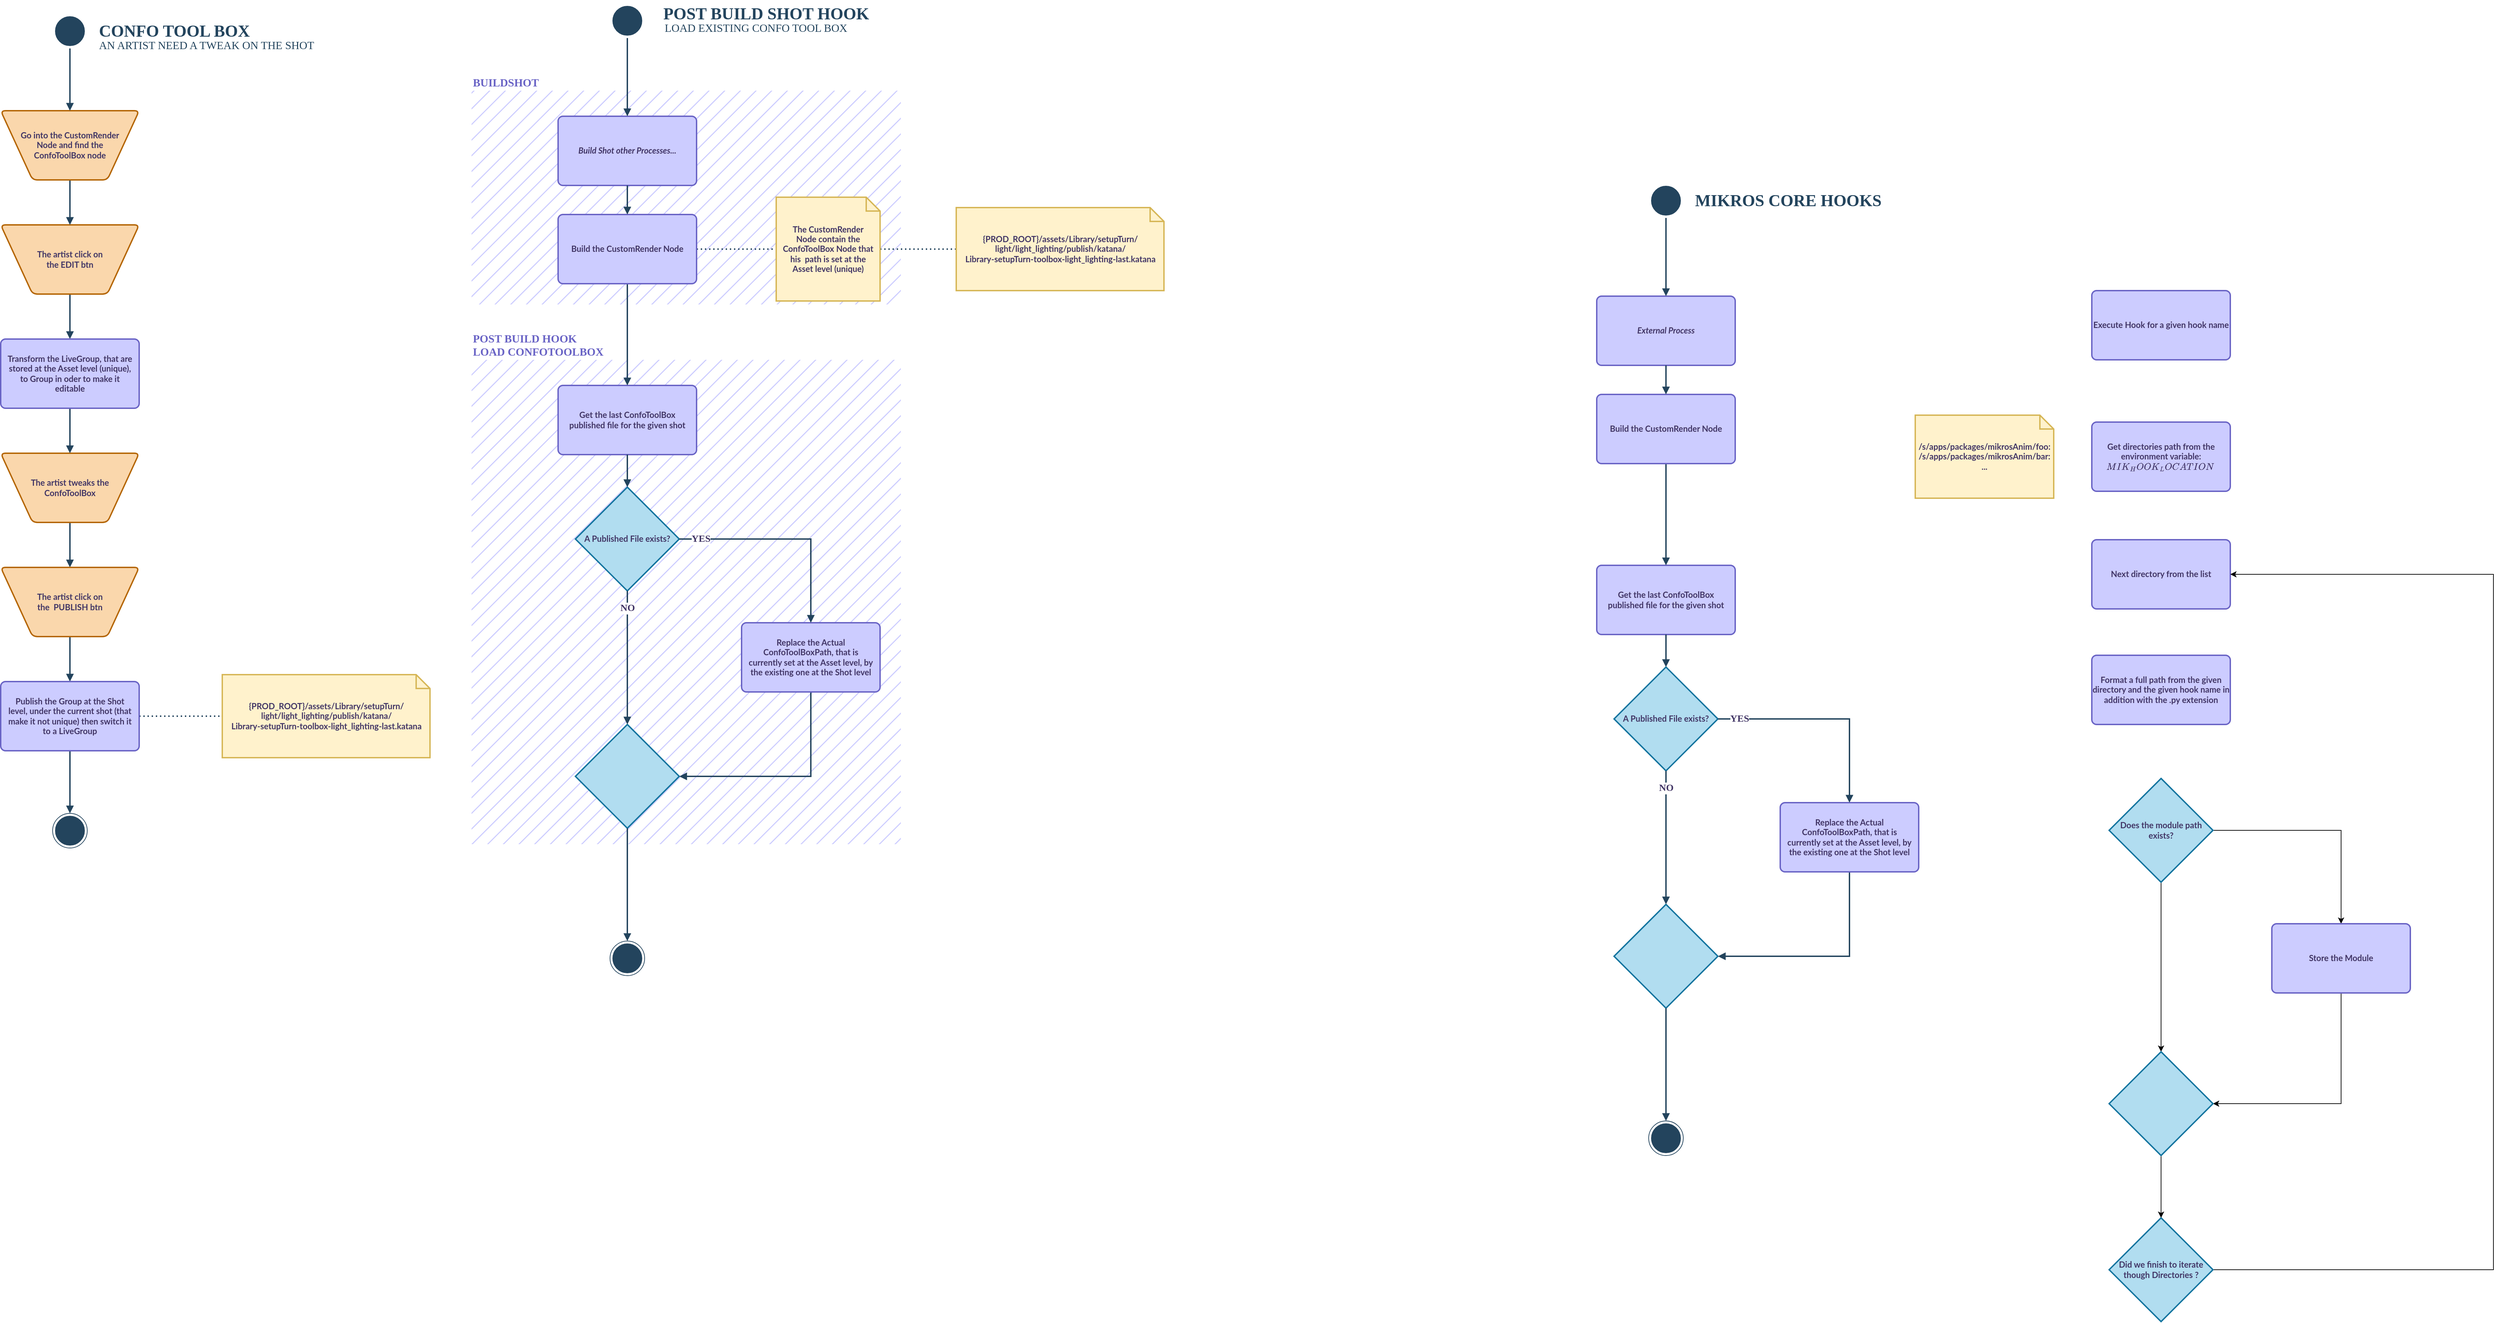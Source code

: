 <mxfile version="20.5.1" type="github">
  <diagram id="CM5r0V0yMCtf2sxqWUX7" name="Page-1">
    <mxGraphModel dx="2831" dy="1196" grid="1" gridSize="20" guides="1" tooltips="1" connect="1" arrows="1" fold="1" page="0" pageScale="1" pageWidth="827" pageHeight="1169" math="0" shadow="0">
      <root>
        <mxCell id="0" />
        <mxCell id="1" parent="0" />
        <mxCell id="0qbXLlaw61yAoVdNJTFS-60" value="&lt;font&gt;POST BUILD HOOK&lt;br&gt;LOAD CONFOTOOLBOX&lt;br&gt;&lt;/font&gt;" style="rounded=0;whiteSpace=wrap;html=1;strokeColor=none;fontFamily=Montserrat;fontSource=https%3A%2F%2Ffonts.googleapis.com%2Fcss%3Ffamily%3DMontserrat;fontSize=16;fontColor=#6963C5;fillColor=#CCCCFF;fillStyle=hatch;strokeWidth=1;labelPosition=center;verticalLabelPosition=top;align=left;verticalAlign=bottom;fontStyle=1" parent="1" vertex="1">
          <mxGeometry x="-60" y="540" width="620" height="700" as="geometry" />
        </mxCell>
        <mxCell id="0qbXLlaw61yAoVdNJTFS-61" value="&lt;font&gt;BUILDSHOT&lt;/font&gt;" style="rounded=0;whiteSpace=wrap;html=1;strokeColor=none;fontFamily=Montserrat;fontSource=https%3A%2F%2Ffonts.googleapis.com%2Fcss%3Ffamily%3DMontserrat;fontSize=16;fontColor=#6963C5;fillColor=#CCCCFF;fillStyle=hatch;strokeWidth=1;labelPosition=center;verticalLabelPosition=top;align=left;verticalAlign=bottom;fontStyle=1" parent="1" vertex="1">
          <mxGeometry x="-60" y="151" width="620" height="309" as="geometry" />
        </mxCell>
        <mxCell id="0qbXLlaw61yAoVdNJTFS-62" value="" style="ellipse;html=1;shape=startState;fillColor=#23445D;strokeColor=#23445d;aspect=fixed;" parent="1" vertex="1">
          <mxGeometry x="140" y="25" width="50" height="50" as="geometry" />
        </mxCell>
        <mxCell id="0qbXLlaw61yAoVdNJTFS-63" value="" style="ellipse;html=1;shape=endState;fillColor=#23445D;strokeColor=#23445d;aspect=fixed;" parent="1" vertex="1">
          <mxGeometry x="140" y="1380" width="50" height="50" as="geometry" />
        </mxCell>
        <mxCell id="0qbXLlaw61yAoVdNJTFS-64" value="&lt;font color=&quot;#413565&quot;&gt;A Published File exists?&lt;/font&gt;" style="strokeWidth=2;html=1;shape=mxgraph.flowchart.decision;whiteSpace=wrap;strokeColor=#10739e;fontFamily=Lato;fontSource=https%3A%2F%2Ffonts.googleapis.com%2Fcss%3Ffamily%3DLato;fillColor=#b1ddf0;aspect=fixed;fontStyle=1" parent="1" vertex="1">
          <mxGeometry x="90" y="724" width="150" height="150" as="geometry" />
        </mxCell>
        <mxCell id="0qbXLlaw61yAoVdNJTFS-66" value="" style="strokeWidth=2;html=1;shape=mxgraph.flowchart.decision;whiteSpace=wrap;strokeColor=#10739e;fontFamily=Lato;fontSource=https%3A%2F%2Ffonts.googleapis.com%2Fcss%3Ffamily%3DLato;fillColor=#b1ddf0;aspect=fixed;" parent="1" vertex="1">
          <mxGeometry x="90" y="1067" width="150" height="150" as="geometry" />
        </mxCell>
        <mxCell id="0qbXLlaw61yAoVdNJTFS-67" style="edgeStyle=orthogonalEdgeStyle;rounded=0;orthogonalLoop=1;jettySize=auto;html=1;entryX=0.5;entryY=0;entryDx=0;entryDy=0;entryPerimeter=0;strokeColor=#23445D;strokeWidth=2;fontFamily=Montserrat;fontSource=https%3A%2F%2Ffonts.googleapis.com%2Fcss%3Ffamily%3DMontserrat;fontColor=#413565;fillColor=#bac8d3;endArrow=block;endFill=1;" parent="1" source="0qbXLlaw61yAoVdNJTFS-64" target="0qbXLlaw61yAoVdNJTFS-66" edge="1">
          <mxGeometry relative="1" as="geometry" />
        </mxCell>
        <mxCell id="0qbXLlaw61yAoVdNJTFS-68" value="NO" style="edgeLabel;html=1;align=center;verticalAlign=middle;resizable=0;points=[];fontFamily=Montserrat;fontColor=#413565;fontStyle=1;fontSize=14;" parent="0qbXLlaw61yAoVdNJTFS-67" vertex="1" connectable="0">
          <mxGeometry x="-0.844" y="-2" relative="1" as="geometry">
            <mxPoint x="2" y="10" as="offset" />
          </mxGeometry>
        </mxCell>
        <mxCell id="0qbXLlaw61yAoVdNJTFS-69" style="edgeStyle=orthogonalEdgeStyle;rounded=0;orthogonalLoop=1;jettySize=auto;html=1;entryX=1;entryY=0.5;entryDx=0;entryDy=0;entryPerimeter=0;strokeColor=#23445D;strokeWidth=2;fontFamily=Montserrat;fontSource=https%3A%2F%2Ffonts.googleapis.com%2Fcss%3Ffamily%3DMontserrat;fontSize=16;fontColor=#6963C5;exitX=0.5;exitY=1;exitDx=0;exitDy=0;endArrow=block;endFill=1;" parent="1" source="0qbXLlaw61yAoVdNJTFS-70" target="0qbXLlaw61yAoVdNJTFS-66" edge="1">
          <mxGeometry relative="1" as="geometry" />
        </mxCell>
        <mxCell id="0qbXLlaw61yAoVdNJTFS-70" value="&lt;font color=&quot;#413565&quot;&gt;Replace the Actual ConfoToolBoxPath, that is currently set at the Asset level, by the existing one at the Shot level&lt;/font&gt;" style="rounded=1;whiteSpace=wrap;html=1;absoluteArcSize=1;arcSize=14;strokeWidth=2;strokeColor=#6963C5;fillColor=#CCCCFF;fontFamily=Lato;fontSource=https%3A%2F%2Ffonts.googleapis.com%2Fcss%3Ffamily%3DLato;fontStyle=1;aspect=fixed;spacing=10;" parent="1" vertex="1">
          <mxGeometry x="330" y="920" width="200" height="100" as="geometry" />
        </mxCell>
        <mxCell id="0qbXLlaw61yAoVdNJTFS-71" value="" style="edgeStyle=orthogonalEdgeStyle;rounded=0;orthogonalLoop=1;jettySize=auto;html=1;entryX=0.5;entryY=0;entryDx=0;entryDy=0;strokeColor=#23445D;strokeWidth=2;fontFamily=Montserrat;fontSource=https%3A%2F%2Ffonts.googleapis.com%2Fcss%3Ffamily%3DMontserrat;fontColor=#413565;fillColor=#bac8d3;endArrow=block;endFill=1;" parent="1" source="0qbXLlaw61yAoVdNJTFS-64" target="0qbXLlaw61yAoVdNJTFS-70" edge="1">
          <mxGeometry relative="1" as="geometry">
            <mxPoint x="225.0" y="909.059" as="sourcePoint" />
            <mxPoint x="405.0" y="1115.0" as="targetPoint" />
          </mxGeometry>
        </mxCell>
        <mxCell id="0qbXLlaw61yAoVdNJTFS-72" value="YES" style="edgeLabel;html=1;align=center;verticalAlign=middle;resizable=0;points=[];fontFamily=Montserrat;fontColor=#413565;fontStyle=1;fontSize=14;spacingTop=0;" parent="0qbXLlaw61yAoVdNJTFS-71" vertex="1" connectable="0">
          <mxGeometry x="-0.63" y="5" relative="1" as="geometry">
            <mxPoint x="-27" y="5" as="offset" />
          </mxGeometry>
        </mxCell>
        <mxCell id="0qbXLlaw61yAoVdNJTFS-73" value="POST BUILD SHOT HOOK" style="text;html=1;align=left;verticalAlign=middle;resizable=0;points=[];autosize=1;strokeColor=none;fillColor=none;fontSize=24;fontFamily=Montserrat;fontColor=#23445D;fontStyle=1" parent="1" vertex="1">
          <mxGeometry x="215" y="20" width="340" height="40" as="geometry" />
        </mxCell>
        <mxCell id="0qbXLlaw61yAoVdNJTFS-74" value="LOAD EXISTING CONFO TOOL BOX" style="text;html=1;align=left;verticalAlign=middle;resizable=0;points=[];autosize=1;strokeColor=none;fillColor=none;fontSize=16;fontFamily=Montserrat;fontColor=#23445D;fontStyle=0" parent="1" vertex="1">
          <mxGeometry x="217" y="40" width="320" height="40" as="geometry" />
        </mxCell>
        <mxCell id="0qbXLlaw61yAoVdNJTFS-76" value="" style="edgeStyle=orthogonalEdgeStyle;rounded=0;orthogonalLoop=1;jettySize=auto;html=1;strokeColor=#23445D;strokeWidth=2;fontFamily=Montserrat;fontSource=https%3A%2F%2Ffonts.googleapis.com%2Fcss%3Ffamily%3DMontserrat;fontColor=#413565;fillColor=#bac8d3;endArrow=block;endFill=1;entryX=0.5;entryY=0;entryDx=0;entryDy=0;" parent="1" source="0qbXLlaw61yAoVdNJTFS-66" target="0qbXLlaw61yAoVdNJTFS-63" edge="1">
          <mxGeometry relative="1" as="geometry">
            <mxPoint x="165.0" y="1114" as="sourcePoint" />
            <mxPoint x="165" y="1317.0" as="targetPoint" />
          </mxGeometry>
        </mxCell>
        <mxCell id="0qbXLlaw61yAoVdNJTFS-77" value="&lt;font color=&quot;#413565&quot;&gt;&lt;b&gt;&lt;i&gt;Build Shot other Processes...&lt;br&gt;&lt;/i&gt;&lt;/b&gt;&lt;/font&gt;" style="rounded=1;whiteSpace=wrap;html=1;absoluteArcSize=1;arcSize=14;strokeWidth=2;strokeColor=#6963C5;fillColor=#CCCCFF;fontFamily=Lato;fontSource=https%3A%2F%2Ffonts.googleapis.com%2Fcss%3Ffamily%3DLato;fontStyle=0;aspect=fixed;" parent="1" vertex="1">
          <mxGeometry x="65" y="188" width="200" height="100" as="geometry" />
        </mxCell>
        <mxCell id="0qbXLlaw61yAoVdNJTFS-78" value="" style="edgeStyle=orthogonalEdgeStyle;rounded=0;orthogonalLoop=1;jettySize=auto;html=1;strokeColor=#23445D;strokeWidth=2;fontFamily=Montserrat;fontSource=https%3A%2F%2Ffonts.googleapis.com%2Fcss%3Ffamily%3DMontserrat;fontColor=#413565;fillColor=#bac8d3;endArrow=block;endFill=1;" parent="1" source="0qbXLlaw61yAoVdNJTFS-62" target="0qbXLlaw61yAoVdNJTFS-77" edge="1">
          <mxGeometry relative="1" as="geometry" />
        </mxCell>
        <mxCell id="0qbXLlaw61yAoVdNJTFS-83" value="&lt;font color=&quot;#413565&quot;&gt;Get the last ConfoToolBox published file for the given shot&lt;/font&gt;" style="rounded=1;whiteSpace=wrap;html=1;absoluteArcSize=1;arcSize=14;strokeWidth=2;strokeColor=#6963C5;fillColor=#CCCCFF;fontFamily=Lato;fontSource=https%3A%2F%2Ffonts.googleapis.com%2Fcss%3Ffamily%3DLato;fontStyle=1;aspect=fixed;spacing=10;" parent="1" vertex="1">
          <mxGeometry x="65" y="577" width="200" height="100" as="geometry" />
        </mxCell>
        <mxCell id="0qbXLlaw61yAoVdNJTFS-85" style="edgeStyle=orthogonalEdgeStyle;rounded=0;orthogonalLoop=1;jettySize=auto;html=1;entryX=0.5;entryY=0;entryDx=0;entryDy=0;entryPerimeter=0;strokeColor=#23445D;strokeWidth=2;fontFamily=Montserrat;fontSource=https%3A%2F%2Ffonts.googleapis.com%2Fcss%3Ffamily%3DMontserrat;fontSize=16;fontColor=#333333;startArrow=none;endArrow=block;endFill=1;" parent="1" source="0qbXLlaw61yAoVdNJTFS-83" target="0qbXLlaw61yAoVdNJTFS-64" edge="1">
          <mxGeometry relative="1" as="geometry" />
        </mxCell>
        <mxCell id="0qbXLlaw61yAoVdNJTFS-116" style="edgeStyle=orthogonalEdgeStyle;rounded=0;orthogonalLoop=1;jettySize=auto;html=1;entryX=0;entryY=0.5;entryDx=0;entryDy=0;entryPerimeter=0;strokeColor=#23445D;strokeWidth=2;dashed=1;dashPattern=1 2;endArrow=none;endFill=0;" parent="1" source="0qbXLlaw61yAoVdNJTFS-87" target="0qbXLlaw61yAoVdNJTFS-115" edge="1">
          <mxGeometry relative="1" as="geometry" />
        </mxCell>
        <mxCell id="0qbXLlaw61yAoVdNJTFS-117" style="edgeStyle=orthogonalEdgeStyle;rounded=0;orthogonalLoop=1;jettySize=auto;html=1;entryX=0.5;entryY=0;entryDx=0;entryDy=0;strokeColor=#23445D;strokeWidth=2;endArrow=block;endFill=1;" parent="1" source="0qbXLlaw61yAoVdNJTFS-87" target="0qbXLlaw61yAoVdNJTFS-83" edge="1">
          <mxGeometry relative="1" as="geometry" />
        </mxCell>
        <mxCell id="0qbXLlaw61yAoVdNJTFS-87" value="&lt;font color=&quot;#413565&quot;&gt;&lt;b&gt;Build the CustomRender Node&lt;br&gt;&lt;/b&gt;&lt;/font&gt;" style="rounded=1;whiteSpace=wrap;html=1;absoluteArcSize=1;arcSize=14;strokeWidth=2;strokeColor=#6963C5;fillColor=#CCCCFF;fontFamily=Lato;fontSource=https%3A%2F%2Ffonts.googleapis.com%2Fcss%3Ffamily%3DLato;fontStyle=0;aspect=fixed;spacing=10;" parent="1" vertex="1">
          <mxGeometry x="65" y="330" width="200" height="100" as="geometry" />
        </mxCell>
        <mxCell id="0qbXLlaw61yAoVdNJTFS-88" value="" style="edgeStyle=orthogonalEdgeStyle;rounded=0;orthogonalLoop=1;jettySize=auto;html=1;entryX=0.5;entryY=0;entryDx=0;entryDy=0;endArrow=block;strokeWidth=2;strokeColor=#23445D;endFill=1;" parent="1" source="0qbXLlaw61yAoVdNJTFS-77" target="0qbXLlaw61yAoVdNJTFS-87" edge="1">
          <mxGeometry relative="1" as="geometry">
            <mxPoint x="165" y="273" as="sourcePoint" />
            <mxPoint x="165" y="720" as="targetPoint" />
          </mxGeometry>
        </mxCell>
        <mxCell id="0qbXLlaw61yAoVdNJTFS-103" value="" style="edgeStyle=orthogonalEdgeStyle;rounded=0;orthogonalLoop=1;jettySize=auto;html=1;strokeWidth=2;strokeColor=#23445D;endArrow=block;endFill=1;" parent="1" source="0qbXLlaw61yAoVdNJTFS-89" target="0qbXLlaw61yAoVdNJTFS-94" edge="1">
          <mxGeometry relative="1" as="geometry" />
        </mxCell>
        <mxCell id="0qbXLlaw61yAoVdNJTFS-89" value="&lt;b style=&quot;color: rgb(65, 53, 101);&quot;&gt;&lt;span&gt;The artist tweaks the&lt;br&gt;ConfoToolBox&lt;br&gt;&lt;/span&gt;&lt;/b&gt;" style="verticalLabelPosition=middle;verticalAlign=middle;html=1;shape=trapezoid;perimeter=trapezoidPerimeter;whiteSpace=wrap;size=0.23;arcSize=14;flipV=1;labelPosition=center;align=center;fontFamily=Lato;fillColor=#fad7ac;strokeColor=#b46504;rounded=1;strokeWidth=2;fontSource=https%3A%2F%2Ffonts.googleapis.com%2Fcss%3Ffamily%3DLato;fontStyle=0;" parent="1" vertex="1">
          <mxGeometry x="-739.99" y="675" width="200" height="100" as="geometry" />
        </mxCell>
        <mxCell id="0qbXLlaw61yAoVdNJTFS-104" value="" style="edgeStyle=orthogonalEdgeStyle;rounded=0;orthogonalLoop=1;jettySize=auto;html=1;strokeWidth=2;strokeColor=#23445D;endArrow=block;endFill=1;" parent="1" source="0qbXLlaw61yAoVdNJTFS-94" target="0qbXLlaw61yAoVdNJTFS-97" edge="1">
          <mxGeometry relative="1" as="geometry" />
        </mxCell>
        <mxCell id="0qbXLlaw61yAoVdNJTFS-94" value="&lt;b style=&quot;color: rgb(65, 53, 101);&quot;&gt;&lt;span&gt;The artist click on&lt;br&gt;the&amp;nbsp; PUBLISH btn&lt;br&gt;&lt;/span&gt;&lt;/b&gt;" style="verticalLabelPosition=middle;verticalAlign=middle;html=1;shape=trapezoid;perimeter=trapezoidPerimeter;whiteSpace=wrap;size=0.23;arcSize=14;flipV=1;labelPosition=center;align=center;fontFamily=Lato;fillColor=#fad7ac;strokeColor=#b46504;rounded=1;strokeWidth=2;fontSource=https%3A%2F%2Ffonts.googleapis.com%2Fcss%3Ffamily%3DLato;fontStyle=0;" parent="1" vertex="1">
          <mxGeometry x="-739.99" y="840" width="200" height="100" as="geometry" />
        </mxCell>
        <mxCell id="0qbXLlaw61yAoVdNJTFS-101" value="" style="edgeStyle=orthogonalEdgeStyle;rounded=0;orthogonalLoop=1;jettySize=auto;html=1;strokeWidth=2;strokeColor=#23445D;endArrow=block;endFill=1;" parent="1" source="0qbXLlaw61yAoVdNJTFS-95" target="0qbXLlaw61yAoVdNJTFS-96" edge="1">
          <mxGeometry relative="1" as="geometry" />
        </mxCell>
        <mxCell id="0qbXLlaw61yAoVdNJTFS-95" value="&lt;b style=&quot;color: rgb(65, 53, 101);&quot;&gt;&lt;span&gt;The artist click on&lt;br&gt;the EDIT btn&lt;br&gt;&lt;/span&gt;&lt;/b&gt;" style="verticalLabelPosition=middle;verticalAlign=middle;html=1;shape=trapezoid;perimeter=trapezoidPerimeter;whiteSpace=wrap;size=0.23;arcSize=14;flipV=1;labelPosition=center;align=center;fontFamily=Lato;fillColor=#fad7ac;strokeColor=#b46504;rounded=1;strokeWidth=2;fontSource=https%3A%2F%2Ffonts.googleapis.com%2Fcss%3Ffamily%3DLato;fontStyle=0;" parent="1" vertex="1">
          <mxGeometry x="-739.99" y="345" width="200" height="100" as="geometry" />
        </mxCell>
        <mxCell id="0qbXLlaw61yAoVdNJTFS-102" value="" style="edgeStyle=orthogonalEdgeStyle;rounded=0;orthogonalLoop=1;jettySize=auto;html=1;strokeWidth=2;strokeColor=#23445D;endArrow=block;endFill=1;" parent="1" source="0qbXLlaw61yAoVdNJTFS-96" target="0qbXLlaw61yAoVdNJTFS-89" edge="1">
          <mxGeometry relative="1" as="geometry" />
        </mxCell>
        <mxCell id="0qbXLlaw61yAoVdNJTFS-96" value="&lt;font color=&quot;#413565&quot;&gt;&lt;b&gt;&lt;span&gt;Transform the LiveGroup, that are stored at the Asset level (unique), to Group in oder to make it editable&lt;br&gt;&lt;/span&gt;&lt;/b&gt;&lt;/font&gt;" style="rounded=1;whiteSpace=wrap;html=1;absoluteArcSize=1;arcSize=14;strokeWidth=2;strokeColor=#6963C5;fillColor=#CCCCFF;fontFamily=Lato;fontSource=https%3A%2F%2Ffonts.googleapis.com%2Fcss%3Ffamily%3DLato;fontStyle=0;aspect=fixed;spacing=10;" parent="1" vertex="1">
          <mxGeometry x="-740" y="510" width="200" height="100" as="geometry" />
        </mxCell>
        <mxCell id="0qbXLlaw61yAoVdNJTFS-105" value="" style="edgeStyle=orthogonalEdgeStyle;rounded=0;orthogonalLoop=1;jettySize=auto;html=1;strokeWidth=2;strokeColor=#23445D;endArrow=block;endFill=1;" parent="1" source="0qbXLlaw61yAoVdNJTFS-97" target="0qbXLlaw61yAoVdNJTFS-99" edge="1">
          <mxGeometry relative="1" as="geometry" />
        </mxCell>
        <mxCell id="0qbXLlaw61yAoVdNJTFS-120" style="edgeStyle=orthogonalEdgeStyle;rounded=0;orthogonalLoop=1;jettySize=auto;html=1;entryX=0;entryY=0.5;entryDx=0;entryDy=0;entryPerimeter=0;strokeColor=#23445D;strokeWidth=2;endArrow=none;endFill=0;dashed=1;dashPattern=1 2;" parent="1" source="0qbXLlaw61yAoVdNJTFS-97" target="0qbXLlaw61yAoVdNJTFS-119" edge="1">
          <mxGeometry relative="1" as="geometry" />
        </mxCell>
        <mxCell id="0qbXLlaw61yAoVdNJTFS-97" value="&lt;font color=&quot;#413565&quot;&gt;&lt;b&gt;&lt;span&gt;Publish the Group at the Shot level, under the current shot (that make it not unique) then switch it to a LiveGroup&lt;br&gt;&lt;/span&gt;&lt;/b&gt;&lt;/font&gt;" style="rounded=1;whiteSpace=wrap;html=1;absoluteArcSize=1;arcSize=14;strokeWidth=2;strokeColor=#6963C5;fillColor=#CCCCFF;fontFamily=Lato;fontSource=https%3A%2F%2Ffonts.googleapis.com%2Fcss%3Ffamily%3DLato;fontStyle=0;aspect=fixed;spacing=10;" parent="1" vertex="1">
          <mxGeometry x="-740" y="1005" width="200" height="100" as="geometry" />
        </mxCell>
        <mxCell id="0qbXLlaw61yAoVdNJTFS-100" style="edgeStyle=orthogonalEdgeStyle;rounded=0;orthogonalLoop=1;jettySize=auto;html=1;entryX=0.5;entryY=0;entryDx=0;entryDy=0;strokeWidth=2;strokeColor=#23445D;startArrow=none;endArrow=block;endFill=1;" parent="1" source="0qbXLlaw61yAoVdNJTFS-113" target="0qbXLlaw61yAoVdNJTFS-95" edge="1">
          <mxGeometry relative="1" as="geometry" />
        </mxCell>
        <mxCell id="0qbXLlaw61yAoVdNJTFS-98" value="" style="ellipse;html=1;shape=startState;fillColor=#23445D;strokeColor=#23445d;aspect=fixed;" parent="1" vertex="1">
          <mxGeometry x="-664.99" y="40" width="50" height="50" as="geometry" />
        </mxCell>
        <mxCell id="0qbXLlaw61yAoVdNJTFS-99" value="" style="ellipse;html=1;shape=endState;fillColor=#23445D;strokeColor=#23445d;aspect=fixed;" parent="1" vertex="1">
          <mxGeometry x="-664.99" y="1195.5" width="50" height="50" as="geometry" />
        </mxCell>
        <mxCell id="0qbXLlaw61yAoVdNJTFS-107" value="CONFO TOOL BOX" style="text;html=1;align=left;verticalAlign=middle;resizable=0;points=[];autosize=1;strokeColor=none;fillColor=none;fontSize=24;fontFamily=Montserrat;fontColor=#23445D;fontStyle=1" parent="1" vertex="1">
          <mxGeometry x="-600" y="45" width="260" height="40" as="geometry" />
        </mxCell>
        <mxCell id="0qbXLlaw61yAoVdNJTFS-108" value="AN ARTIST NEED A TWEAK ON THE SHOT" style="text;html=1;align=left;verticalAlign=middle;resizable=0;points=[];autosize=1;strokeColor=none;fillColor=none;fontSize=16;fontFamily=Montserrat;fontColor=#23445D;fontStyle=0" parent="1" vertex="1">
          <mxGeometry x="-600" y="65" width="380" height="40" as="geometry" />
        </mxCell>
        <mxCell id="0qbXLlaw61yAoVdNJTFS-113" value="&lt;b style=&quot;color: rgb(65, 53, 101);&quot;&gt;&lt;span&gt;Go into the CustomRender Node and find the ConfoToolBox node&lt;br&gt;&lt;/span&gt;&lt;/b&gt;" style="verticalLabelPosition=middle;verticalAlign=middle;html=1;shape=trapezoid;perimeter=trapezoidPerimeter;whiteSpace=wrap;size=0.23;arcSize=14;flipV=1;labelPosition=center;align=center;fontFamily=Lato;fillColor=#fad7ac;strokeColor=#b46504;rounded=1;strokeWidth=2;fontSource=https%3A%2F%2Ffonts.googleapis.com%2Fcss%3Ffamily%3DLato;fontStyle=0;spacing=20;" parent="1" vertex="1">
          <mxGeometry x="-740" y="180" width="200" height="100" as="geometry" />
        </mxCell>
        <mxCell id="0qbXLlaw61yAoVdNJTFS-114" value="" style="edgeStyle=orthogonalEdgeStyle;rounded=0;orthogonalLoop=1;jettySize=auto;html=1;entryX=0.5;entryY=0;entryDx=0;entryDy=0;strokeWidth=2;strokeColor=#23445D;endArrow=block;endFill=1;" parent="1" source="0qbXLlaw61yAoVdNJTFS-98" target="0qbXLlaw61yAoVdNJTFS-113" edge="1">
          <mxGeometry relative="1" as="geometry">
            <mxPoint x="-639.99" y="90" as="sourcePoint" />
            <mxPoint x="-639.995" y="362" as="targetPoint" />
          </mxGeometry>
        </mxCell>
        <mxCell id="0qbXLlaw61yAoVdNJTFS-123" style="edgeStyle=orthogonalEdgeStyle;rounded=0;orthogonalLoop=1;jettySize=auto;html=1;entryX=0;entryY=0.5;entryDx=0;entryDy=0;entryPerimeter=0;dashed=1;dashPattern=1 2;strokeColor=#23445D;strokeWidth=2;fontSize=10;endArrow=none;endFill=0;" parent="1" source="0qbXLlaw61yAoVdNJTFS-115" target="0qbXLlaw61yAoVdNJTFS-121" edge="1">
          <mxGeometry relative="1" as="geometry" />
        </mxCell>
        <mxCell id="0qbXLlaw61yAoVdNJTFS-115" value="&lt;b style=&quot;color: rgb(65, 53, 101);&quot;&gt;&lt;span&gt;The CustomRender Node contain the ConfoToolBox Node that his&amp;nbsp; path is set at the Asset level (unique)&lt;/span&gt;&lt;/b&gt;" style="shape=note;size=20;whiteSpace=wrap;html=1;fontFamily=Lato;fillColor=#fff2cc;strokeColor=#d6b656;rounded=1;arcSize=14;strokeWidth=2;fontSource=https%3A%2F%2Ffonts.googleapis.com%2Fcss%3Ffamily%3DLato;fontStyle=0;spacing=10;" parent="1" vertex="1">
          <mxGeometry x="380" y="305" width="150" height="150" as="geometry" />
        </mxCell>
        <mxCell id="0qbXLlaw61yAoVdNJTFS-119" value="&lt;font color=&quot;#413565&quot;&gt;&lt;b&gt;{PROD_ROOT}/assets/Library/setupTurn/&lt;br&gt;light/light_lighting/publish/katana/&lt;br&gt;Library-setupTurn-toolbox-light_lighting-last.katana&lt;/b&gt;&lt;/font&gt;" style="shape=note;size=20;html=1;fontFamily=Lato;fillColor=#fff2cc;strokeColor=#d6b656;rounded=1;arcSize=14;strokeWidth=2;fontSource=https%3A%2F%2Ffonts.googleapis.com%2Fcss%3Ffamily%3DLato;fontStyle=0;spacing=10;" parent="1" vertex="1">
          <mxGeometry x="-420" y="995" width="300" height="120" as="geometry" />
        </mxCell>
        <mxCell id="0qbXLlaw61yAoVdNJTFS-121" value="&lt;font color=&quot;#413565&quot;&gt;&lt;b&gt;{PROD_ROOT}/assets/Library/setupTurn/&lt;br&gt;light/light_lighting/publish/katana/&lt;br&gt;Library-setupTurn-toolbox-light_lighting-last.katana&lt;/b&gt;&lt;/font&gt;" style="shape=note;size=20;html=1;fontFamily=Lato;fillColor=#fff2cc;strokeColor=#d6b656;rounded=1;arcSize=14;strokeWidth=2;fontSource=https%3A%2F%2Ffonts.googleapis.com%2Fcss%3Ffamily%3DLato;fontStyle=0;spacing=10;" parent="1" vertex="1">
          <mxGeometry x="640" y="320" width="300" height="120" as="geometry" />
        </mxCell>
        <mxCell id="RptCFL0FbpW7rhIRfFGB-10" value="" style="ellipse;html=1;shape=startState;fillColor=#23445D;strokeColor=#23445d;aspect=fixed;" vertex="1" parent="1">
          <mxGeometry x="1640" y="285" width="50" height="50" as="geometry" />
        </mxCell>
        <mxCell id="RptCFL0FbpW7rhIRfFGB-11" value="" style="ellipse;html=1;shape=endState;fillColor=#23445D;strokeColor=#23445d;aspect=fixed;" vertex="1" parent="1">
          <mxGeometry x="1640" y="1640" width="50" height="50" as="geometry" />
        </mxCell>
        <mxCell id="RptCFL0FbpW7rhIRfFGB-12" value="&lt;font color=&quot;#413565&quot;&gt;A Published File exists?&lt;/font&gt;" style="strokeWidth=2;html=1;shape=mxgraph.flowchart.decision;whiteSpace=wrap;strokeColor=#10739e;fontFamily=Lato;fontSource=https%3A%2F%2Ffonts.googleapis.com%2Fcss%3Ffamily%3DLato;fillColor=#b1ddf0;aspect=fixed;fontStyle=1" vertex="1" parent="1">
          <mxGeometry x="1590" y="984" width="150" height="150" as="geometry" />
        </mxCell>
        <mxCell id="RptCFL0FbpW7rhIRfFGB-13" value="" style="strokeWidth=2;html=1;shape=mxgraph.flowchart.decision;whiteSpace=wrap;strokeColor=#10739e;fontFamily=Lato;fontSource=https%3A%2F%2Ffonts.googleapis.com%2Fcss%3Ffamily%3DLato;fillColor=#b1ddf0;aspect=fixed;" vertex="1" parent="1">
          <mxGeometry x="1590" y="1327" width="150" height="150" as="geometry" />
        </mxCell>
        <mxCell id="RptCFL0FbpW7rhIRfFGB-14" style="edgeStyle=orthogonalEdgeStyle;rounded=0;orthogonalLoop=1;jettySize=auto;html=1;entryX=0.5;entryY=0;entryDx=0;entryDy=0;entryPerimeter=0;strokeColor=#23445D;strokeWidth=2;fontFamily=Montserrat;fontSource=https%3A%2F%2Ffonts.googleapis.com%2Fcss%3Ffamily%3DMontserrat;fontColor=#413565;fillColor=#bac8d3;endArrow=block;endFill=1;" edge="1" parent="1" source="RptCFL0FbpW7rhIRfFGB-12" target="RptCFL0FbpW7rhIRfFGB-13">
          <mxGeometry relative="1" as="geometry" />
        </mxCell>
        <mxCell id="RptCFL0FbpW7rhIRfFGB-15" value="NO" style="edgeLabel;html=1;align=center;verticalAlign=middle;resizable=0;points=[];fontFamily=Montserrat;fontColor=#413565;fontStyle=1;fontSize=14;" vertex="1" connectable="0" parent="RptCFL0FbpW7rhIRfFGB-14">
          <mxGeometry x="-0.844" y="-2" relative="1" as="geometry">
            <mxPoint x="2" y="10" as="offset" />
          </mxGeometry>
        </mxCell>
        <mxCell id="RptCFL0FbpW7rhIRfFGB-16" style="edgeStyle=orthogonalEdgeStyle;rounded=0;orthogonalLoop=1;jettySize=auto;html=1;entryX=1;entryY=0.5;entryDx=0;entryDy=0;entryPerimeter=0;strokeColor=#23445D;strokeWidth=2;fontFamily=Montserrat;fontSource=https%3A%2F%2Ffonts.googleapis.com%2Fcss%3Ffamily%3DMontserrat;fontSize=16;fontColor=#6963C5;exitX=0.5;exitY=1;exitDx=0;exitDy=0;endArrow=block;endFill=1;" edge="1" parent="1" source="RptCFL0FbpW7rhIRfFGB-17" target="RptCFL0FbpW7rhIRfFGB-13">
          <mxGeometry relative="1" as="geometry" />
        </mxCell>
        <mxCell id="RptCFL0FbpW7rhIRfFGB-17" value="&lt;font color=&quot;#413565&quot;&gt;Replace the Actual ConfoToolBoxPath, that is currently set at the Asset level, by the existing one at the Shot level&lt;/font&gt;" style="rounded=1;whiteSpace=wrap;html=1;absoluteArcSize=1;arcSize=14;strokeWidth=2;strokeColor=#6963C5;fillColor=#CCCCFF;fontFamily=Lato;fontSource=https%3A%2F%2Ffonts.googleapis.com%2Fcss%3Ffamily%3DLato;fontStyle=1;aspect=fixed;spacing=10;" vertex="1" parent="1">
          <mxGeometry x="1830" y="1180" width="200" height="100" as="geometry" />
        </mxCell>
        <mxCell id="RptCFL0FbpW7rhIRfFGB-18" value="" style="edgeStyle=orthogonalEdgeStyle;rounded=0;orthogonalLoop=1;jettySize=auto;html=1;entryX=0.5;entryY=0;entryDx=0;entryDy=0;strokeColor=#23445D;strokeWidth=2;fontFamily=Montserrat;fontSource=https%3A%2F%2Ffonts.googleapis.com%2Fcss%3Ffamily%3DMontserrat;fontColor=#413565;fillColor=#bac8d3;endArrow=block;endFill=1;" edge="1" parent="1" source="RptCFL0FbpW7rhIRfFGB-12" target="RptCFL0FbpW7rhIRfFGB-17">
          <mxGeometry relative="1" as="geometry">
            <mxPoint x="1725.0" y="1169.059" as="sourcePoint" />
            <mxPoint x="1905.0" y="1375.0" as="targetPoint" />
          </mxGeometry>
        </mxCell>
        <mxCell id="RptCFL0FbpW7rhIRfFGB-19" value="YES" style="edgeLabel;html=1;align=center;verticalAlign=middle;resizable=0;points=[];fontFamily=Montserrat;fontColor=#413565;fontStyle=1;fontSize=14;spacingTop=0;" vertex="1" connectable="0" parent="RptCFL0FbpW7rhIRfFGB-18">
          <mxGeometry x="-0.63" y="5" relative="1" as="geometry">
            <mxPoint x="-27" y="5" as="offset" />
          </mxGeometry>
        </mxCell>
        <mxCell id="RptCFL0FbpW7rhIRfFGB-20" value="MIKROS CORE HOOKS" style="text;html=1;align=left;verticalAlign=middle;resizable=0;points=[];autosize=1;strokeColor=none;fillColor=none;fontSize=24;fontFamily=Montserrat;fontColor=#23445D;fontStyle=1" vertex="1" parent="1">
          <mxGeometry x="1705" y="290" width="320" height="40" as="geometry" />
        </mxCell>
        <mxCell id="RptCFL0FbpW7rhIRfFGB-22" value="" style="edgeStyle=orthogonalEdgeStyle;rounded=0;orthogonalLoop=1;jettySize=auto;html=1;strokeColor=#23445D;strokeWidth=2;fontFamily=Montserrat;fontSource=https%3A%2F%2Ffonts.googleapis.com%2Fcss%3Ffamily%3DMontserrat;fontColor=#413565;fillColor=#bac8d3;endArrow=block;endFill=1;entryX=0.5;entryY=0;entryDx=0;entryDy=0;" edge="1" parent="1" source="RptCFL0FbpW7rhIRfFGB-13" target="RptCFL0FbpW7rhIRfFGB-11">
          <mxGeometry relative="1" as="geometry">
            <mxPoint x="1665.0" y="1374" as="sourcePoint" />
            <mxPoint x="1665" y="1577.0" as="targetPoint" />
          </mxGeometry>
        </mxCell>
        <mxCell id="RptCFL0FbpW7rhIRfFGB-23" value="&lt;font color=&quot;#413565&quot;&gt;&lt;b&gt;&lt;i&gt;External Process&lt;br&gt;&lt;/i&gt;&lt;/b&gt;&lt;/font&gt;" style="rounded=1;whiteSpace=wrap;html=1;absoluteArcSize=1;arcSize=14;strokeWidth=2;strokeColor=#6963C5;fillColor=#CCCCFF;fontFamily=Lato;fontSource=https%3A%2F%2Ffonts.googleapis.com%2Fcss%3Ffamily%3DLato;fontStyle=0;aspect=fixed;" vertex="1" parent="1">
          <mxGeometry x="1565" y="448" width="200" height="100" as="geometry" />
        </mxCell>
        <mxCell id="RptCFL0FbpW7rhIRfFGB-24" value="" style="edgeStyle=orthogonalEdgeStyle;rounded=0;orthogonalLoop=1;jettySize=auto;html=1;strokeColor=#23445D;strokeWidth=2;fontFamily=Montserrat;fontSource=https%3A%2F%2Ffonts.googleapis.com%2Fcss%3Ffamily%3DMontserrat;fontColor=#413565;fillColor=#bac8d3;endArrow=block;endFill=1;" edge="1" parent="1" source="RptCFL0FbpW7rhIRfFGB-10" target="RptCFL0FbpW7rhIRfFGB-23">
          <mxGeometry relative="1" as="geometry" />
        </mxCell>
        <mxCell id="RptCFL0FbpW7rhIRfFGB-25" value="&lt;font color=&quot;#413565&quot;&gt;Get the last ConfoToolBox published file for the given shot&lt;/font&gt;" style="rounded=1;whiteSpace=wrap;html=1;absoluteArcSize=1;arcSize=14;strokeWidth=2;strokeColor=#6963C5;fillColor=#CCCCFF;fontFamily=Lato;fontSource=https%3A%2F%2Ffonts.googleapis.com%2Fcss%3Ffamily%3DLato;fontStyle=1;aspect=fixed;spacing=10;" vertex="1" parent="1">
          <mxGeometry x="1565" y="837" width="200" height="100" as="geometry" />
        </mxCell>
        <mxCell id="RptCFL0FbpW7rhIRfFGB-26" style="edgeStyle=orthogonalEdgeStyle;rounded=0;orthogonalLoop=1;jettySize=auto;html=1;entryX=0.5;entryY=0;entryDx=0;entryDy=0;entryPerimeter=0;strokeColor=#23445D;strokeWidth=2;fontFamily=Montserrat;fontSource=https%3A%2F%2Ffonts.googleapis.com%2Fcss%3Ffamily%3DMontserrat;fontSize=16;fontColor=#333333;startArrow=none;endArrow=block;endFill=1;" edge="1" parent="1" source="RptCFL0FbpW7rhIRfFGB-25" target="RptCFL0FbpW7rhIRfFGB-12">
          <mxGeometry relative="1" as="geometry" />
        </mxCell>
        <mxCell id="RptCFL0FbpW7rhIRfFGB-28" style="edgeStyle=orthogonalEdgeStyle;rounded=0;orthogonalLoop=1;jettySize=auto;html=1;entryX=0.5;entryY=0;entryDx=0;entryDy=0;strokeColor=#23445D;strokeWidth=2;endArrow=block;endFill=1;" edge="1" parent="1" source="RptCFL0FbpW7rhIRfFGB-29" target="RptCFL0FbpW7rhIRfFGB-25">
          <mxGeometry relative="1" as="geometry" />
        </mxCell>
        <mxCell id="RptCFL0FbpW7rhIRfFGB-29" value="&lt;font color=&quot;#413565&quot;&gt;&lt;b&gt;Build the CustomRender Node&lt;br&gt;&lt;/b&gt;&lt;/font&gt;" style="rounded=1;whiteSpace=wrap;html=1;absoluteArcSize=1;arcSize=14;strokeWidth=2;strokeColor=#6963C5;fillColor=#CCCCFF;fontFamily=Lato;fontSource=https%3A%2F%2Ffonts.googleapis.com%2Fcss%3Ffamily%3DLato;fontStyle=0;aspect=fixed;spacing=10;" vertex="1" parent="1">
          <mxGeometry x="1565" y="590" width="200" height="100" as="geometry" />
        </mxCell>
        <mxCell id="RptCFL0FbpW7rhIRfFGB-30" value="" style="edgeStyle=orthogonalEdgeStyle;rounded=0;orthogonalLoop=1;jettySize=auto;html=1;entryX=0.5;entryY=0;entryDx=0;entryDy=0;endArrow=block;strokeWidth=2;strokeColor=#23445D;endFill=1;" edge="1" parent="1" source="RptCFL0FbpW7rhIRfFGB-23" target="RptCFL0FbpW7rhIRfFGB-29">
          <mxGeometry relative="1" as="geometry">
            <mxPoint x="1665" y="533" as="sourcePoint" />
            <mxPoint x="1665" y="980" as="targetPoint" />
          </mxGeometry>
        </mxCell>
        <mxCell id="RptCFL0FbpW7rhIRfFGB-32" value="&lt;font color=&quot;#413565&quot;&gt;&lt;b&gt;&lt;span&gt;Execute Hook for a given hook name&lt;br&gt;&lt;/span&gt;&lt;/b&gt;&lt;/font&gt;" style="rounded=1;whiteSpace=wrap;html=1;absoluteArcSize=1;arcSize=14;strokeWidth=2;strokeColor=#6963C5;fillColor=#CCCCFF;fontFamily=Lato;fontSource=https%3A%2F%2Ffonts.googleapis.com%2Fcss%3Ffamily%3DLato;fontStyle=0;aspect=fixed;" vertex="1" parent="1">
          <mxGeometry x="2280" y="440" width="200" height="100" as="geometry" />
        </mxCell>
        <mxCell id="RptCFL0FbpW7rhIRfFGB-36" value="&lt;font color=&quot;#413565&quot;&gt;&lt;b&gt;&lt;span&gt;Get directories path from the environment variable: `MIK_HOOK_LOCATION`&amp;nbsp;&lt;br&gt;&lt;/span&gt;&lt;/b&gt;&lt;/font&gt;" style="rounded=1;whiteSpace=wrap;html=1;absoluteArcSize=1;arcSize=14;strokeWidth=2;strokeColor=#6963C5;fillColor=#CCCCFF;fontFamily=Lato;fontSource=https%3A%2F%2Ffonts.googleapis.com%2Fcss%3Ffamily%3DLato;fontStyle=0;aspect=fixed;" vertex="1" parent="1">
          <mxGeometry x="2280" y="630" width="200" height="100" as="geometry" />
        </mxCell>
        <mxCell id="RptCFL0FbpW7rhIRfFGB-37" value="&lt;b style=&quot;color: rgb(65, 53, 101);&quot;&gt;/s/apps/packages/mikrosAnim/foo:&lt;br&gt;&lt;/b&gt;&lt;b style=&quot;color: rgb(65, 53, 101);&quot;&gt;/s/apps/packages/mikrosAnim/bar:&lt;br&gt;...&lt;br&gt;&lt;/b&gt;" style="shape=note;size=20;whiteSpace=wrap;html=1;fontFamily=Lato;fillColor=#fff2cc;strokeColor=#d6b656;rounded=1;arcSize=14;strokeWidth=2;fontSource=https%3A%2F%2Ffonts.googleapis.com%2Fcss%3Ffamily%3DLato;fontStyle=0;spacing=10;" vertex="1" parent="1">
          <mxGeometry x="2025" y="620" width="200" height="120" as="geometry" />
        </mxCell>
        <mxCell id="RptCFL0FbpW7rhIRfFGB-51" style="edgeStyle=orthogonalEdgeStyle;rounded=0;orthogonalLoop=1;jettySize=auto;html=1;entryX=0.5;entryY=0;entryDx=0;entryDy=0;" edge="1" parent="1" source="RptCFL0FbpW7rhIRfFGB-40" target="RptCFL0FbpW7rhIRfFGB-47">
          <mxGeometry relative="1" as="geometry" />
        </mxCell>
        <mxCell id="RptCFL0FbpW7rhIRfFGB-55" style="edgeStyle=orthogonalEdgeStyle;rounded=0;orthogonalLoop=1;jettySize=auto;html=1;entryX=0.5;entryY=0;entryDx=0;entryDy=0;entryPerimeter=0;" edge="1" parent="1" source="RptCFL0FbpW7rhIRfFGB-40" target="RptCFL0FbpW7rhIRfFGB-53">
          <mxGeometry relative="1" as="geometry" />
        </mxCell>
        <mxCell id="RptCFL0FbpW7rhIRfFGB-40" value="&lt;font color=&quot;#413565&quot;&gt;Does the module path exists?&lt;/font&gt;" style="strokeWidth=2;html=1;shape=mxgraph.flowchart.decision;whiteSpace=wrap;strokeColor=#10739e;fontFamily=Lato;fontSource=https%3A%2F%2Ffonts.googleapis.com%2Fcss%3Ffamily%3DLato;fillColor=#b1ddf0;aspect=fixed;fontStyle=1" vertex="1" parent="1">
          <mxGeometry x="2305" y="1145" width="150" height="150" as="geometry" />
        </mxCell>
        <mxCell id="RptCFL0FbpW7rhIRfFGB-43" value="&lt;font color=&quot;#413565&quot;&gt;&lt;b&gt;Format a full path from the given directory and the given hook name in addition with the .py extension&lt;/b&gt;&lt;br&gt;&lt;/font&gt;" style="rounded=1;whiteSpace=wrap;html=1;absoluteArcSize=1;arcSize=14;strokeWidth=2;strokeColor=#6963C5;fillColor=#CCCCFF;fontFamily=Lato;fontSource=https%3A%2F%2Ffonts.googleapis.com%2Fcss%3Ffamily%3DLato;fontStyle=0;aspect=fixed;" vertex="1" parent="1">
          <mxGeometry x="2280" y="967" width="200" height="100" as="geometry" />
        </mxCell>
        <mxCell id="RptCFL0FbpW7rhIRfFGB-44" value="&lt;font color=&quot;#413565&quot;&gt;&lt;b&gt;&lt;span&gt;Next directory from the list&lt;br&gt;&lt;/span&gt;&lt;/b&gt;&lt;/font&gt;" style="rounded=1;whiteSpace=wrap;html=1;absoluteArcSize=1;arcSize=14;strokeWidth=2;strokeColor=#6963C5;fillColor=#CCCCFF;fontFamily=Lato;fontSource=https%3A%2F%2Ffonts.googleapis.com%2Fcss%3Ffamily%3DLato;fontStyle=0;aspect=fixed;" vertex="1" parent="1">
          <mxGeometry x="2280" y="800" width="200" height="100" as="geometry" />
        </mxCell>
        <mxCell id="RptCFL0FbpW7rhIRfFGB-54" style="edgeStyle=orthogonalEdgeStyle;rounded=0;orthogonalLoop=1;jettySize=auto;html=1;entryX=1;entryY=0.5;entryDx=0;entryDy=0;entryPerimeter=0;exitX=0.5;exitY=1;exitDx=0;exitDy=0;" edge="1" parent="1" source="RptCFL0FbpW7rhIRfFGB-47" target="RptCFL0FbpW7rhIRfFGB-53">
          <mxGeometry relative="1" as="geometry" />
        </mxCell>
        <mxCell id="RptCFL0FbpW7rhIRfFGB-47" value="&lt;font color=&quot;#413565&quot;&gt;&lt;b&gt;Store the Module&lt;/b&gt;&lt;br&gt;&lt;/font&gt;" style="rounded=1;whiteSpace=wrap;html=1;absoluteArcSize=1;arcSize=14;strokeWidth=2;strokeColor=#6963C5;fillColor=#CCCCFF;fontFamily=Lato;fontSource=https%3A%2F%2Ffonts.googleapis.com%2Fcss%3Ffamily%3DLato;fontStyle=0;aspect=fixed;" vertex="1" parent="1">
          <mxGeometry x="2540" y="1355" width="200" height="100" as="geometry" />
        </mxCell>
        <mxCell id="RptCFL0FbpW7rhIRfFGB-57" style="edgeStyle=orthogonalEdgeStyle;rounded=0;orthogonalLoop=1;jettySize=auto;html=1;entryX=1;entryY=0.5;entryDx=0;entryDy=0;" edge="1" parent="1" source="RptCFL0FbpW7rhIRfFGB-48" target="RptCFL0FbpW7rhIRfFGB-44">
          <mxGeometry relative="1" as="geometry">
            <Array as="points">
              <mxPoint x="2860" y="1855" />
              <mxPoint x="2860" y="850" />
            </Array>
          </mxGeometry>
        </mxCell>
        <mxCell id="RptCFL0FbpW7rhIRfFGB-48" value="&lt;font color=&quot;#413565&quot;&gt;Did we finish to iterate though Directories ?&lt;/font&gt;" style="strokeWidth=2;html=1;shape=mxgraph.flowchart.decision;whiteSpace=wrap;strokeColor=#10739e;fontFamily=Lato;fontSource=https%3A%2F%2Ffonts.googleapis.com%2Fcss%3Ffamily%3DLato;fillColor=#b1ddf0;aspect=fixed;fontStyle=1" vertex="1" parent="1">
          <mxGeometry x="2305" y="1780" width="150" height="150" as="geometry" />
        </mxCell>
        <mxCell id="RptCFL0FbpW7rhIRfFGB-56" style="edgeStyle=orthogonalEdgeStyle;rounded=0;orthogonalLoop=1;jettySize=auto;html=1;entryX=0.5;entryY=0;entryDx=0;entryDy=0;entryPerimeter=0;" edge="1" parent="1" source="RptCFL0FbpW7rhIRfFGB-53" target="RptCFL0FbpW7rhIRfFGB-48">
          <mxGeometry relative="1" as="geometry" />
        </mxCell>
        <mxCell id="RptCFL0FbpW7rhIRfFGB-53" value="" style="strokeWidth=2;html=1;shape=mxgraph.flowchart.decision;whiteSpace=wrap;strokeColor=#10739e;fontFamily=Lato;fontSource=https%3A%2F%2Ffonts.googleapis.com%2Fcss%3Ffamily%3DLato;fillColor=#b1ddf0;aspect=fixed;fontStyle=1" vertex="1" parent="1">
          <mxGeometry x="2305" y="1540" width="150" height="150" as="geometry" />
        </mxCell>
      </root>
    </mxGraphModel>
  </diagram>
</mxfile>
